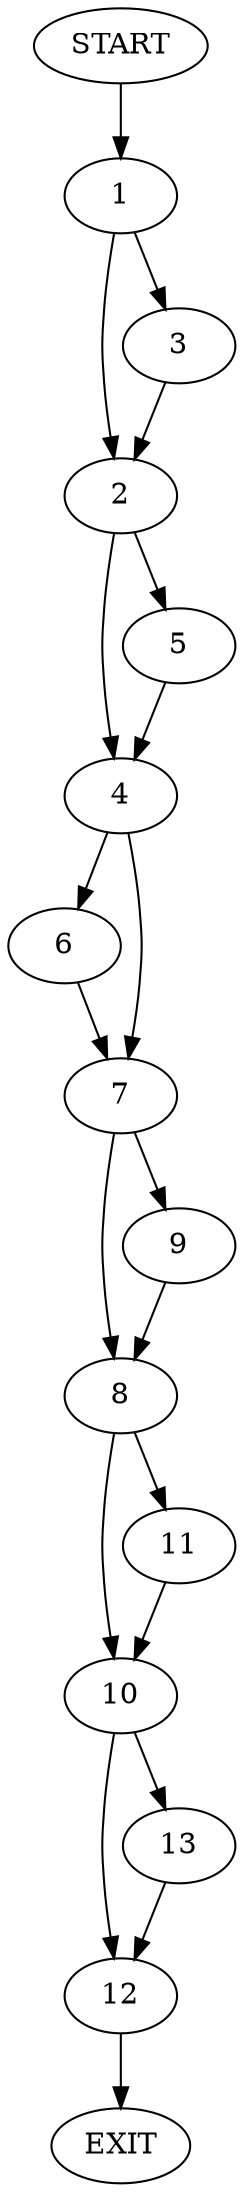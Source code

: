 digraph {
0 [label="START"]
14 [label="EXIT"]
0 -> 1
1 -> 2
1 -> 3
3 -> 2
2 -> 4
2 -> 5
5 -> 4
4 -> 6
4 -> 7
7 -> 8
7 -> 9
6 -> 7
9 -> 8
8 -> 10
8 -> 11
10 -> 12
10 -> 13
11 -> 10
13 -> 12
12 -> 14
}
